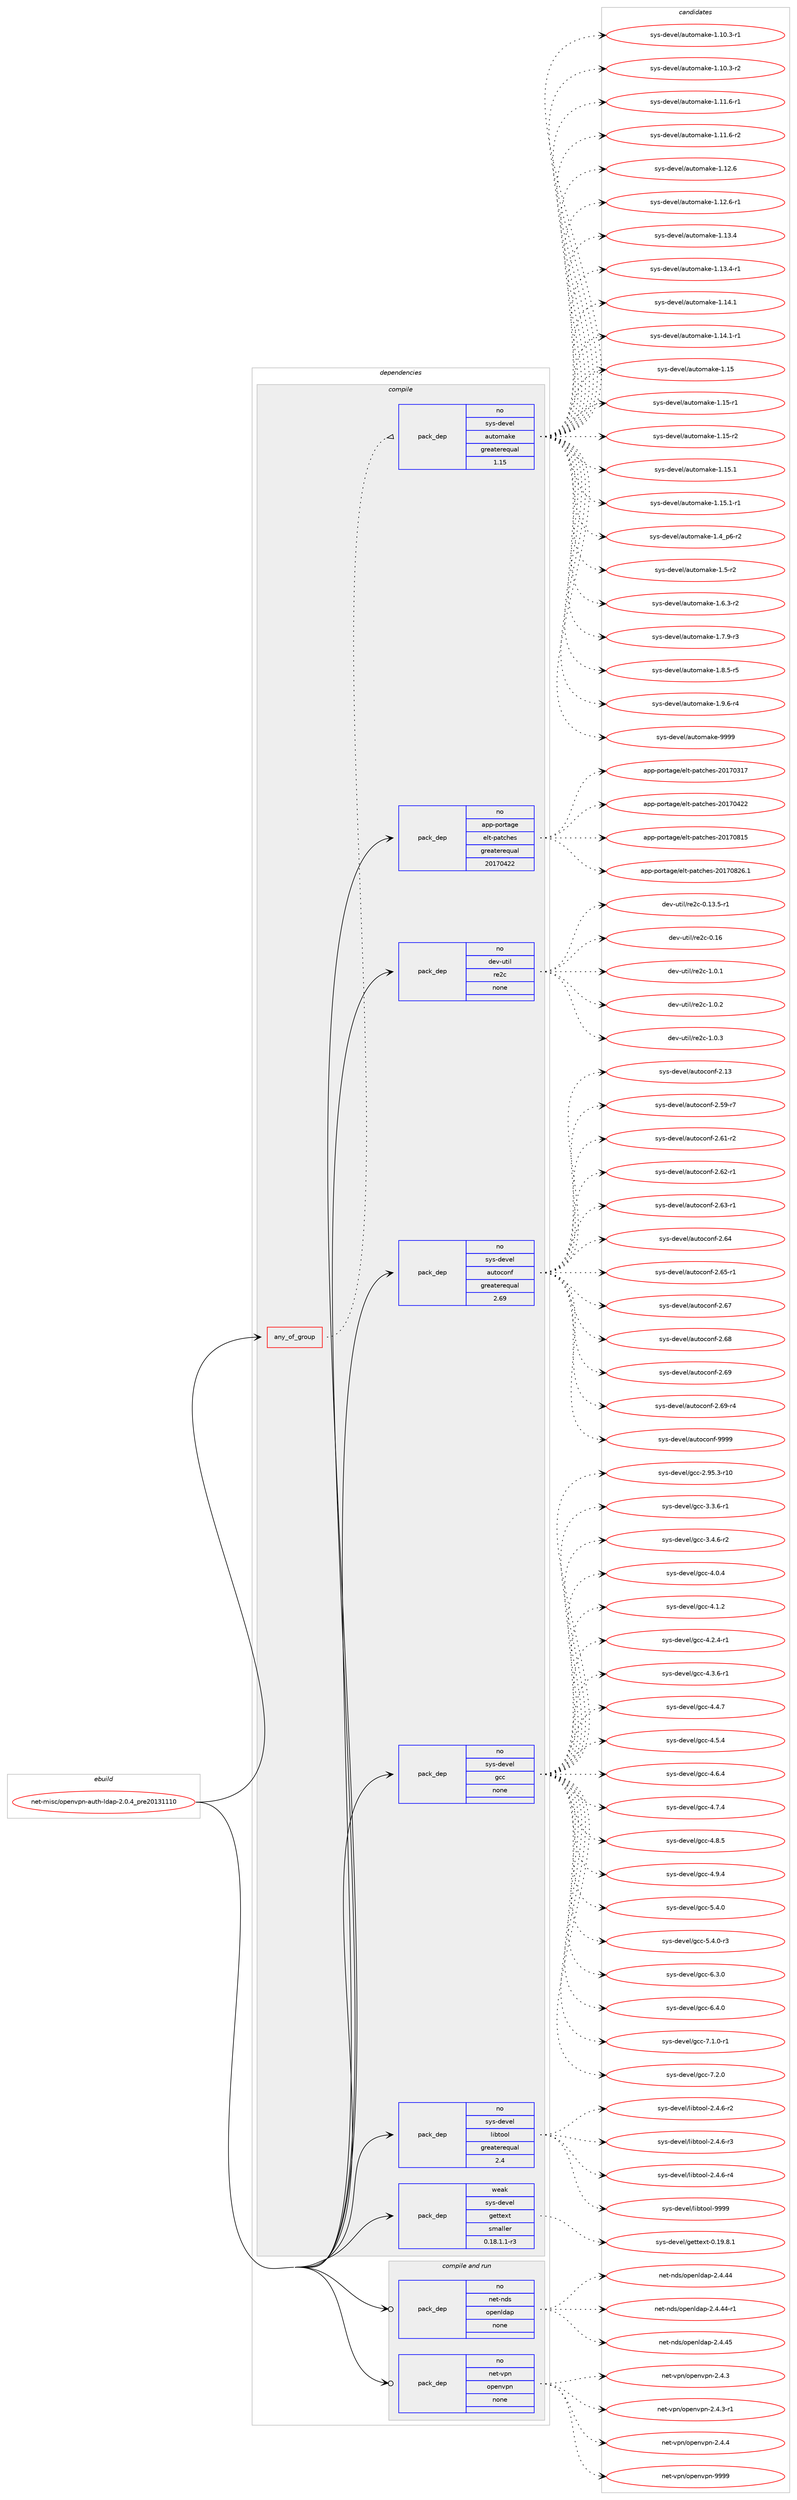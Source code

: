 digraph prolog {

# *************
# Graph options
# *************

newrank=true;
concentrate=true;
compound=true;
graph [rankdir=LR,fontname=Helvetica,fontsize=10,ranksep=1.5];#, ranksep=2.5, nodesep=0.2];
edge  [arrowhead=vee];
node  [fontname=Helvetica,fontsize=10];

# **********
# The ebuild
# **********

subgraph cluster_leftcol {
color=gray;
rank=same;
label=<<i>ebuild</i>>;
id [label="net-misc/openvpn-auth-ldap-2.0.4_pre20131110", color=red, width=4, href="../net-misc/openvpn-auth-ldap-2.0.4_pre20131110.svg"];
}

# ****************
# The dependencies
# ****************

subgraph cluster_midcol {
color=gray;
label=<<i>dependencies</i>>;
subgraph cluster_compile {
fillcolor="#eeeeee";
style=filled;
label=<<i>compile</i>>;
subgraph any7084 {
dependency428889 [label=<<TABLE BORDER="0" CELLBORDER="1" CELLSPACING="0" CELLPADDING="4"><TR><TD CELLPADDING="10">any_of_group</TD></TR></TABLE>>, shape=none, color=red];subgraph pack315381 {
dependency428890 [label=<<TABLE BORDER="0" CELLBORDER="1" CELLSPACING="0" CELLPADDING="4" WIDTH="220"><TR><TD ROWSPAN="6" CELLPADDING="30">pack_dep</TD></TR><TR><TD WIDTH="110">no</TD></TR><TR><TD>sys-devel</TD></TR><TR><TD>automake</TD></TR><TR><TD>greaterequal</TD></TR><TR><TD>1.15</TD></TR></TABLE>>, shape=none, color=blue];
}
dependency428889:e -> dependency428890:w [weight=20,style="dotted",arrowhead="oinv"];
}
id:e -> dependency428889:w [weight=20,style="solid",arrowhead="vee"];
subgraph pack315382 {
dependency428891 [label=<<TABLE BORDER="0" CELLBORDER="1" CELLSPACING="0" CELLPADDING="4" WIDTH="220"><TR><TD ROWSPAN="6" CELLPADDING="30">pack_dep</TD></TR><TR><TD WIDTH="110">no</TD></TR><TR><TD>app-portage</TD></TR><TR><TD>elt-patches</TD></TR><TR><TD>greaterequal</TD></TR><TR><TD>20170422</TD></TR></TABLE>>, shape=none, color=blue];
}
id:e -> dependency428891:w [weight=20,style="solid",arrowhead="vee"];
subgraph pack315383 {
dependency428892 [label=<<TABLE BORDER="0" CELLBORDER="1" CELLSPACING="0" CELLPADDING="4" WIDTH="220"><TR><TD ROWSPAN="6" CELLPADDING="30">pack_dep</TD></TR><TR><TD WIDTH="110">no</TD></TR><TR><TD>dev-util</TD></TR><TR><TD>re2c</TD></TR><TR><TD>none</TD></TR><TR><TD></TD></TR></TABLE>>, shape=none, color=blue];
}
id:e -> dependency428892:w [weight=20,style="solid",arrowhead="vee"];
subgraph pack315384 {
dependency428893 [label=<<TABLE BORDER="0" CELLBORDER="1" CELLSPACING="0" CELLPADDING="4" WIDTH="220"><TR><TD ROWSPAN="6" CELLPADDING="30">pack_dep</TD></TR><TR><TD WIDTH="110">no</TD></TR><TR><TD>sys-devel</TD></TR><TR><TD>autoconf</TD></TR><TR><TD>greaterequal</TD></TR><TR><TD>2.69</TD></TR></TABLE>>, shape=none, color=blue];
}
id:e -> dependency428893:w [weight=20,style="solid",arrowhead="vee"];
subgraph pack315385 {
dependency428894 [label=<<TABLE BORDER="0" CELLBORDER="1" CELLSPACING="0" CELLPADDING="4" WIDTH="220"><TR><TD ROWSPAN="6" CELLPADDING="30">pack_dep</TD></TR><TR><TD WIDTH="110">no</TD></TR><TR><TD>sys-devel</TD></TR><TR><TD>gcc</TD></TR><TR><TD>none</TD></TR><TR><TD></TD></TR></TABLE>>, shape=none, color=blue];
}
id:e -> dependency428894:w [weight=20,style="solid",arrowhead="vee"];
subgraph pack315386 {
dependency428895 [label=<<TABLE BORDER="0" CELLBORDER="1" CELLSPACING="0" CELLPADDING="4" WIDTH="220"><TR><TD ROWSPAN="6" CELLPADDING="30">pack_dep</TD></TR><TR><TD WIDTH="110">no</TD></TR><TR><TD>sys-devel</TD></TR><TR><TD>libtool</TD></TR><TR><TD>greaterequal</TD></TR><TR><TD>2.4</TD></TR></TABLE>>, shape=none, color=blue];
}
id:e -> dependency428895:w [weight=20,style="solid",arrowhead="vee"];
subgraph pack315387 {
dependency428896 [label=<<TABLE BORDER="0" CELLBORDER="1" CELLSPACING="0" CELLPADDING="4" WIDTH="220"><TR><TD ROWSPAN="6" CELLPADDING="30">pack_dep</TD></TR><TR><TD WIDTH="110">weak</TD></TR><TR><TD>sys-devel</TD></TR><TR><TD>gettext</TD></TR><TR><TD>smaller</TD></TR><TR><TD>0.18.1.1-r3</TD></TR></TABLE>>, shape=none, color=blue];
}
id:e -> dependency428896:w [weight=20,style="solid",arrowhead="vee"];
}
subgraph cluster_compileandrun {
fillcolor="#eeeeee";
style=filled;
label=<<i>compile and run</i>>;
subgraph pack315388 {
dependency428897 [label=<<TABLE BORDER="0" CELLBORDER="1" CELLSPACING="0" CELLPADDING="4" WIDTH="220"><TR><TD ROWSPAN="6" CELLPADDING="30">pack_dep</TD></TR><TR><TD WIDTH="110">no</TD></TR><TR><TD>net-nds</TD></TR><TR><TD>openldap</TD></TR><TR><TD>none</TD></TR><TR><TD></TD></TR></TABLE>>, shape=none, color=blue];
}
id:e -> dependency428897:w [weight=20,style="solid",arrowhead="odotvee"];
subgraph pack315389 {
dependency428898 [label=<<TABLE BORDER="0" CELLBORDER="1" CELLSPACING="0" CELLPADDING="4" WIDTH="220"><TR><TD ROWSPAN="6" CELLPADDING="30">pack_dep</TD></TR><TR><TD WIDTH="110">no</TD></TR><TR><TD>net-vpn</TD></TR><TR><TD>openvpn</TD></TR><TR><TD>none</TD></TR><TR><TD></TD></TR></TABLE>>, shape=none, color=blue];
}
id:e -> dependency428898:w [weight=20,style="solid",arrowhead="odotvee"];
}
subgraph cluster_run {
fillcolor="#eeeeee";
style=filled;
label=<<i>run</i>>;
}
}

# **************
# The candidates
# **************

subgraph cluster_choices {
rank=same;
color=gray;
label=<<i>candidates</i>>;

subgraph choice315381 {
color=black;
nodesep=1;
choice11512111545100101118101108479711711611110997107101454946494846514511449 [label="sys-devel/automake-1.10.3-r1", color=red, width=4,href="../sys-devel/automake-1.10.3-r1.svg"];
choice11512111545100101118101108479711711611110997107101454946494846514511450 [label="sys-devel/automake-1.10.3-r2", color=red, width=4,href="../sys-devel/automake-1.10.3-r2.svg"];
choice11512111545100101118101108479711711611110997107101454946494946544511449 [label="sys-devel/automake-1.11.6-r1", color=red, width=4,href="../sys-devel/automake-1.11.6-r1.svg"];
choice11512111545100101118101108479711711611110997107101454946494946544511450 [label="sys-devel/automake-1.11.6-r2", color=red, width=4,href="../sys-devel/automake-1.11.6-r2.svg"];
choice1151211154510010111810110847971171161111099710710145494649504654 [label="sys-devel/automake-1.12.6", color=red, width=4,href="../sys-devel/automake-1.12.6.svg"];
choice11512111545100101118101108479711711611110997107101454946495046544511449 [label="sys-devel/automake-1.12.6-r1", color=red, width=4,href="../sys-devel/automake-1.12.6-r1.svg"];
choice1151211154510010111810110847971171161111099710710145494649514652 [label="sys-devel/automake-1.13.4", color=red, width=4,href="../sys-devel/automake-1.13.4.svg"];
choice11512111545100101118101108479711711611110997107101454946495146524511449 [label="sys-devel/automake-1.13.4-r1", color=red, width=4,href="../sys-devel/automake-1.13.4-r1.svg"];
choice1151211154510010111810110847971171161111099710710145494649524649 [label="sys-devel/automake-1.14.1", color=red, width=4,href="../sys-devel/automake-1.14.1.svg"];
choice11512111545100101118101108479711711611110997107101454946495246494511449 [label="sys-devel/automake-1.14.1-r1", color=red, width=4,href="../sys-devel/automake-1.14.1-r1.svg"];
choice115121115451001011181011084797117116111109971071014549464953 [label="sys-devel/automake-1.15", color=red, width=4,href="../sys-devel/automake-1.15.svg"];
choice1151211154510010111810110847971171161111099710710145494649534511449 [label="sys-devel/automake-1.15-r1", color=red, width=4,href="../sys-devel/automake-1.15-r1.svg"];
choice1151211154510010111810110847971171161111099710710145494649534511450 [label="sys-devel/automake-1.15-r2", color=red, width=4,href="../sys-devel/automake-1.15-r2.svg"];
choice1151211154510010111810110847971171161111099710710145494649534649 [label="sys-devel/automake-1.15.1", color=red, width=4,href="../sys-devel/automake-1.15.1.svg"];
choice11512111545100101118101108479711711611110997107101454946495346494511449 [label="sys-devel/automake-1.15.1-r1", color=red, width=4,href="../sys-devel/automake-1.15.1-r1.svg"];
choice115121115451001011181011084797117116111109971071014549465295112544511450 [label="sys-devel/automake-1.4_p6-r2", color=red, width=4,href="../sys-devel/automake-1.4_p6-r2.svg"];
choice11512111545100101118101108479711711611110997107101454946534511450 [label="sys-devel/automake-1.5-r2", color=red, width=4,href="../sys-devel/automake-1.5-r2.svg"];
choice115121115451001011181011084797117116111109971071014549465446514511450 [label="sys-devel/automake-1.6.3-r2", color=red, width=4,href="../sys-devel/automake-1.6.3-r2.svg"];
choice115121115451001011181011084797117116111109971071014549465546574511451 [label="sys-devel/automake-1.7.9-r3", color=red, width=4,href="../sys-devel/automake-1.7.9-r3.svg"];
choice115121115451001011181011084797117116111109971071014549465646534511453 [label="sys-devel/automake-1.8.5-r5", color=red, width=4,href="../sys-devel/automake-1.8.5-r5.svg"];
choice115121115451001011181011084797117116111109971071014549465746544511452 [label="sys-devel/automake-1.9.6-r4", color=red, width=4,href="../sys-devel/automake-1.9.6-r4.svg"];
choice115121115451001011181011084797117116111109971071014557575757 [label="sys-devel/automake-9999", color=red, width=4,href="../sys-devel/automake-9999.svg"];
dependency428890:e -> choice11512111545100101118101108479711711611110997107101454946494846514511449:w [style=dotted,weight="100"];
dependency428890:e -> choice11512111545100101118101108479711711611110997107101454946494846514511450:w [style=dotted,weight="100"];
dependency428890:e -> choice11512111545100101118101108479711711611110997107101454946494946544511449:w [style=dotted,weight="100"];
dependency428890:e -> choice11512111545100101118101108479711711611110997107101454946494946544511450:w [style=dotted,weight="100"];
dependency428890:e -> choice1151211154510010111810110847971171161111099710710145494649504654:w [style=dotted,weight="100"];
dependency428890:e -> choice11512111545100101118101108479711711611110997107101454946495046544511449:w [style=dotted,weight="100"];
dependency428890:e -> choice1151211154510010111810110847971171161111099710710145494649514652:w [style=dotted,weight="100"];
dependency428890:e -> choice11512111545100101118101108479711711611110997107101454946495146524511449:w [style=dotted,weight="100"];
dependency428890:e -> choice1151211154510010111810110847971171161111099710710145494649524649:w [style=dotted,weight="100"];
dependency428890:e -> choice11512111545100101118101108479711711611110997107101454946495246494511449:w [style=dotted,weight="100"];
dependency428890:e -> choice115121115451001011181011084797117116111109971071014549464953:w [style=dotted,weight="100"];
dependency428890:e -> choice1151211154510010111810110847971171161111099710710145494649534511449:w [style=dotted,weight="100"];
dependency428890:e -> choice1151211154510010111810110847971171161111099710710145494649534511450:w [style=dotted,weight="100"];
dependency428890:e -> choice1151211154510010111810110847971171161111099710710145494649534649:w [style=dotted,weight="100"];
dependency428890:e -> choice11512111545100101118101108479711711611110997107101454946495346494511449:w [style=dotted,weight="100"];
dependency428890:e -> choice115121115451001011181011084797117116111109971071014549465295112544511450:w [style=dotted,weight="100"];
dependency428890:e -> choice11512111545100101118101108479711711611110997107101454946534511450:w [style=dotted,weight="100"];
dependency428890:e -> choice115121115451001011181011084797117116111109971071014549465446514511450:w [style=dotted,weight="100"];
dependency428890:e -> choice115121115451001011181011084797117116111109971071014549465546574511451:w [style=dotted,weight="100"];
dependency428890:e -> choice115121115451001011181011084797117116111109971071014549465646534511453:w [style=dotted,weight="100"];
dependency428890:e -> choice115121115451001011181011084797117116111109971071014549465746544511452:w [style=dotted,weight="100"];
dependency428890:e -> choice115121115451001011181011084797117116111109971071014557575757:w [style=dotted,weight="100"];
}
subgraph choice315382 {
color=black;
nodesep=1;
choice97112112451121111141169710310147101108116451129711699104101115455048495548514955 [label="app-portage/elt-patches-20170317", color=red, width=4,href="../app-portage/elt-patches-20170317.svg"];
choice97112112451121111141169710310147101108116451129711699104101115455048495548525050 [label="app-portage/elt-patches-20170422", color=red, width=4,href="../app-portage/elt-patches-20170422.svg"];
choice97112112451121111141169710310147101108116451129711699104101115455048495548564953 [label="app-portage/elt-patches-20170815", color=red, width=4,href="../app-portage/elt-patches-20170815.svg"];
choice971121124511211111411697103101471011081164511297116991041011154550484955485650544649 [label="app-portage/elt-patches-20170826.1", color=red, width=4,href="../app-portage/elt-patches-20170826.1.svg"];
dependency428891:e -> choice97112112451121111141169710310147101108116451129711699104101115455048495548514955:w [style=dotted,weight="100"];
dependency428891:e -> choice97112112451121111141169710310147101108116451129711699104101115455048495548525050:w [style=dotted,weight="100"];
dependency428891:e -> choice97112112451121111141169710310147101108116451129711699104101115455048495548564953:w [style=dotted,weight="100"];
dependency428891:e -> choice971121124511211111411697103101471011081164511297116991041011154550484955485650544649:w [style=dotted,weight="100"];
}
subgraph choice315383 {
color=black;
nodesep=1;
choice10010111845117116105108471141015099454846495146534511449 [label="dev-util/re2c-0.13.5-r1", color=red, width=4,href="../dev-util/re2c-0.13.5-r1.svg"];
choice100101118451171161051084711410150994548464954 [label="dev-util/re2c-0.16", color=red, width=4,href="../dev-util/re2c-0.16.svg"];
choice10010111845117116105108471141015099454946484649 [label="dev-util/re2c-1.0.1", color=red, width=4,href="../dev-util/re2c-1.0.1.svg"];
choice10010111845117116105108471141015099454946484650 [label="dev-util/re2c-1.0.2", color=red, width=4,href="../dev-util/re2c-1.0.2.svg"];
choice10010111845117116105108471141015099454946484651 [label="dev-util/re2c-1.0.3", color=red, width=4,href="../dev-util/re2c-1.0.3.svg"];
dependency428892:e -> choice10010111845117116105108471141015099454846495146534511449:w [style=dotted,weight="100"];
dependency428892:e -> choice100101118451171161051084711410150994548464954:w [style=dotted,weight="100"];
dependency428892:e -> choice10010111845117116105108471141015099454946484649:w [style=dotted,weight="100"];
dependency428892:e -> choice10010111845117116105108471141015099454946484650:w [style=dotted,weight="100"];
dependency428892:e -> choice10010111845117116105108471141015099454946484651:w [style=dotted,weight="100"];
}
subgraph choice315384 {
color=black;
nodesep=1;
choice115121115451001011181011084797117116111991111101024550464951 [label="sys-devel/autoconf-2.13", color=red, width=4,href="../sys-devel/autoconf-2.13.svg"];
choice1151211154510010111810110847971171161119911111010245504653574511455 [label="sys-devel/autoconf-2.59-r7", color=red, width=4,href="../sys-devel/autoconf-2.59-r7.svg"];
choice1151211154510010111810110847971171161119911111010245504654494511450 [label="sys-devel/autoconf-2.61-r2", color=red, width=4,href="../sys-devel/autoconf-2.61-r2.svg"];
choice1151211154510010111810110847971171161119911111010245504654504511449 [label="sys-devel/autoconf-2.62-r1", color=red, width=4,href="../sys-devel/autoconf-2.62-r1.svg"];
choice1151211154510010111810110847971171161119911111010245504654514511449 [label="sys-devel/autoconf-2.63-r1", color=red, width=4,href="../sys-devel/autoconf-2.63-r1.svg"];
choice115121115451001011181011084797117116111991111101024550465452 [label="sys-devel/autoconf-2.64", color=red, width=4,href="../sys-devel/autoconf-2.64.svg"];
choice1151211154510010111810110847971171161119911111010245504654534511449 [label="sys-devel/autoconf-2.65-r1", color=red, width=4,href="../sys-devel/autoconf-2.65-r1.svg"];
choice115121115451001011181011084797117116111991111101024550465455 [label="sys-devel/autoconf-2.67", color=red, width=4,href="../sys-devel/autoconf-2.67.svg"];
choice115121115451001011181011084797117116111991111101024550465456 [label="sys-devel/autoconf-2.68", color=red, width=4,href="../sys-devel/autoconf-2.68.svg"];
choice115121115451001011181011084797117116111991111101024550465457 [label="sys-devel/autoconf-2.69", color=red, width=4,href="../sys-devel/autoconf-2.69.svg"];
choice1151211154510010111810110847971171161119911111010245504654574511452 [label="sys-devel/autoconf-2.69-r4", color=red, width=4,href="../sys-devel/autoconf-2.69-r4.svg"];
choice115121115451001011181011084797117116111991111101024557575757 [label="sys-devel/autoconf-9999", color=red, width=4,href="../sys-devel/autoconf-9999.svg"];
dependency428893:e -> choice115121115451001011181011084797117116111991111101024550464951:w [style=dotted,weight="100"];
dependency428893:e -> choice1151211154510010111810110847971171161119911111010245504653574511455:w [style=dotted,weight="100"];
dependency428893:e -> choice1151211154510010111810110847971171161119911111010245504654494511450:w [style=dotted,weight="100"];
dependency428893:e -> choice1151211154510010111810110847971171161119911111010245504654504511449:w [style=dotted,weight="100"];
dependency428893:e -> choice1151211154510010111810110847971171161119911111010245504654514511449:w [style=dotted,weight="100"];
dependency428893:e -> choice115121115451001011181011084797117116111991111101024550465452:w [style=dotted,weight="100"];
dependency428893:e -> choice1151211154510010111810110847971171161119911111010245504654534511449:w [style=dotted,weight="100"];
dependency428893:e -> choice115121115451001011181011084797117116111991111101024550465455:w [style=dotted,weight="100"];
dependency428893:e -> choice115121115451001011181011084797117116111991111101024550465456:w [style=dotted,weight="100"];
dependency428893:e -> choice115121115451001011181011084797117116111991111101024550465457:w [style=dotted,weight="100"];
dependency428893:e -> choice1151211154510010111810110847971171161119911111010245504654574511452:w [style=dotted,weight="100"];
dependency428893:e -> choice115121115451001011181011084797117116111991111101024557575757:w [style=dotted,weight="100"];
}
subgraph choice315385 {
color=black;
nodesep=1;
choice1151211154510010111810110847103999945504657534651451144948 [label="sys-devel/gcc-2.95.3-r10", color=red, width=4,href="../sys-devel/gcc-2.95.3-r10.svg"];
choice115121115451001011181011084710399994551465146544511449 [label="sys-devel/gcc-3.3.6-r1", color=red, width=4,href="../sys-devel/gcc-3.3.6-r1.svg"];
choice115121115451001011181011084710399994551465246544511450 [label="sys-devel/gcc-3.4.6-r2", color=red, width=4,href="../sys-devel/gcc-3.4.6-r2.svg"];
choice11512111545100101118101108471039999455246484652 [label="sys-devel/gcc-4.0.4", color=red, width=4,href="../sys-devel/gcc-4.0.4.svg"];
choice11512111545100101118101108471039999455246494650 [label="sys-devel/gcc-4.1.2", color=red, width=4,href="../sys-devel/gcc-4.1.2.svg"];
choice115121115451001011181011084710399994552465046524511449 [label="sys-devel/gcc-4.2.4-r1", color=red, width=4,href="../sys-devel/gcc-4.2.4-r1.svg"];
choice115121115451001011181011084710399994552465146544511449 [label="sys-devel/gcc-4.3.6-r1", color=red, width=4,href="../sys-devel/gcc-4.3.6-r1.svg"];
choice11512111545100101118101108471039999455246524655 [label="sys-devel/gcc-4.4.7", color=red, width=4,href="../sys-devel/gcc-4.4.7.svg"];
choice11512111545100101118101108471039999455246534652 [label="sys-devel/gcc-4.5.4", color=red, width=4,href="../sys-devel/gcc-4.5.4.svg"];
choice11512111545100101118101108471039999455246544652 [label="sys-devel/gcc-4.6.4", color=red, width=4,href="../sys-devel/gcc-4.6.4.svg"];
choice11512111545100101118101108471039999455246554652 [label="sys-devel/gcc-4.7.4", color=red, width=4,href="../sys-devel/gcc-4.7.4.svg"];
choice11512111545100101118101108471039999455246564653 [label="sys-devel/gcc-4.8.5", color=red, width=4,href="../sys-devel/gcc-4.8.5.svg"];
choice11512111545100101118101108471039999455246574652 [label="sys-devel/gcc-4.9.4", color=red, width=4,href="../sys-devel/gcc-4.9.4.svg"];
choice11512111545100101118101108471039999455346524648 [label="sys-devel/gcc-5.4.0", color=red, width=4,href="../sys-devel/gcc-5.4.0.svg"];
choice115121115451001011181011084710399994553465246484511451 [label="sys-devel/gcc-5.4.0-r3", color=red, width=4,href="../sys-devel/gcc-5.4.0-r3.svg"];
choice11512111545100101118101108471039999455446514648 [label="sys-devel/gcc-6.3.0", color=red, width=4,href="../sys-devel/gcc-6.3.0.svg"];
choice11512111545100101118101108471039999455446524648 [label="sys-devel/gcc-6.4.0", color=red, width=4,href="../sys-devel/gcc-6.4.0.svg"];
choice115121115451001011181011084710399994555464946484511449 [label="sys-devel/gcc-7.1.0-r1", color=red, width=4,href="../sys-devel/gcc-7.1.0-r1.svg"];
choice11512111545100101118101108471039999455546504648 [label="sys-devel/gcc-7.2.0", color=red, width=4,href="../sys-devel/gcc-7.2.0.svg"];
dependency428894:e -> choice1151211154510010111810110847103999945504657534651451144948:w [style=dotted,weight="100"];
dependency428894:e -> choice115121115451001011181011084710399994551465146544511449:w [style=dotted,weight="100"];
dependency428894:e -> choice115121115451001011181011084710399994551465246544511450:w [style=dotted,weight="100"];
dependency428894:e -> choice11512111545100101118101108471039999455246484652:w [style=dotted,weight="100"];
dependency428894:e -> choice11512111545100101118101108471039999455246494650:w [style=dotted,weight="100"];
dependency428894:e -> choice115121115451001011181011084710399994552465046524511449:w [style=dotted,weight="100"];
dependency428894:e -> choice115121115451001011181011084710399994552465146544511449:w [style=dotted,weight="100"];
dependency428894:e -> choice11512111545100101118101108471039999455246524655:w [style=dotted,weight="100"];
dependency428894:e -> choice11512111545100101118101108471039999455246534652:w [style=dotted,weight="100"];
dependency428894:e -> choice11512111545100101118101108471039999455246544652:w [style=dotted,weight="100"];
dependency428894:e -> choice11512111545100101118101108471039999455246554652:w [style=dotted,weight="100"];
dependency428894:e -> choice11512111545100101118101108471039999455246564653:w [style=dotted,weight="100"];
dependency428894:e -> choice11512111545100101118101108471039999455246574652:w [style=dotted,weight="100"];
dependency428894:e -> choice11512111545100101118101108471039999455346524648:w [style=dotted,weight="100"];
dependency428894:e -> choice115121115451001011181011084710399994553465246484511451:w [style=dotted,weight="100"];
dependency428894:e -> choice11512111545100101118101108471039999455446514648:w [style=dotted,weight="100"];
dependency428894:e -> choice11512111545100101118101108471039999455446524648:w [style=dotted,weight="100"];
dependency428894:e -> choice115121115451001011181011084710399994555464946484511449:w [style=dotted,weight="100"];
dependency428894:e -> choice11512111545100101118101108471039999455546504648:w [style=dotted,weight="100"];
}
subgraph choice315386 {
color=black;
nodesep=1;
choice1151211154510010111810110847108105981161111111084550465246544511450 [label="sys-devel/libtool-2.4.6-r2", color=red, width=4,href="../sys-devel/libtool-2.4.6-r2.svg"];
choice1151211154510010111810110847108105981161111111084550465246544511451 [label="sys-devel/libtool-2.4.6-r3", color=red, width=4,href="../sys-devel/libtool-2.4.6-r3.svg"];
choice1151211154510010111810110847108105981161111111084550465246544511452 [label="sys-devel/libtool-2.4.6-r4", color=red, width=4,href="../sys-devel/libtool-2.4.6-r4.svg"];
choice1151211154510010111810110847108105981161111111084557575757 [label="sys-devel/libtool-9999", color=red, width=4,href="../sys-devel/libtool-9999.svg"];
dependency428895:e -> choice1151211154510010111810110847108105981161111111084550465246544511450:w [style=dotted,weight="100"];
dependency428895:e -> choice1151211154510010111810110847108105981161111111084550465246544511451:w [style=dotted,weight="100"];
dependency428895:e -> choice1151211154510010111810110847108105981161111111084550465246544511452:w [style=dotted,weight="100"];
dependency428895:e -> choice1151211154510010111810110847108105981161111111084557575757:w [style=dotted,weight="100"];
}
subgraph choice315387 {
color=black;
nodesep=1;
choice1151211154510010111810110847103101116116101120116454846495746564649 [label="sys-devel/gettext-0.19.8.1", color=red, width=4,href="../sys-devel/gettext-0.19.8.1.svg"];
dependency428896:e -> choice1151211154510010111810110847103101116116101120116454846495746564649:w [style=dotted,weight="100"];
}
subgraph choice315388 {
color=black;
nodesep=1;
choice11010111645110100115471111121011101081009711245504652465252 [label="net-nds/openldap-2.4.44", color=red, width=4,href="../net-nds/openldap-2.4.44.svg"];
choice110101116451101001154711111210111010810097112455046524652524511449 [label="net-nds/openldap-2.4.44-r1", color=red, width=4,href="../net-nds/openldap-2.4.44-r1.svg"];
choice11010111645110100115471111121011101081009711245504652465253 [label="net-nds/openldap-2.4.45", color=red, width=4,href="../net-nds/openldap-2.4.45.svg"];
dependency428897:e -> choice11010111645110100115471111121011101081009711245504652465252:w [style=dotted,weight="100"];
dependency428897:e -> choice110101116451101001154711111210111010810097112455046524652524511449:w [style=dotted,weight="100"];
dependency428897:e -> choice11010111645110100115471111121011101081009711245504652465253:w [style=dotted,weight="100"];
}
subgraph choice315389 {
color=black;
nodesep=1;
choice1101011164511811211047111112101110118112110455046524651 [label="net-vpn/openvpn-2.4.3", color=red, width=4,href="../net-vpn/openvpn-2.4.3.svg"];
choice11010111645118112110471111121011101181121104550465246514511449 [label="net-vpn/openvpn-2.4.3-r1", color=red, width=4,href="../net-vpn/openvpn-2.4.3-r1.svg"];
choice1101011164511811211047111112101110118112110455046524652 [label="net-vpn/openvpn-2.4.4", color=red, width=4,href="../net-vpn/openvpn-2.4.4.svg"];
choice11010111645118112110471111121011101181121104557575757 [label="net-vpn/openvpn-9999", color=red, width=4,href="../net-vpn/openvpn-9999.svg"];
dependency428898:e -> choice1101011164511811211047111112101110118112110455046524651:w [style=dotted,weight="100"];
dependency428898:e -> choice11010111645118112110471111121011101181121104550465246514511449:w [style=dotted,weight="100"];
dependency428898:e -> choice1101011164511811211047111112101110118112110455046524652:w [style=dotted,weight="100"];
dependency428898:e -> choice11010111645118112110471111121011101181121104557575757:w [style=dotted,weight="100"];
}
}

}
